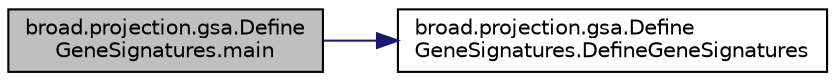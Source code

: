 digraph "broad.projection.gsa.DefineGeneSignatures.main"
{
  edge [fontname="Helvetica",fontsize="10",labelfontname="Helvetica",labelfontsize="10"];
  node [fontname="Helvetica",fontsize="10",shape=record];
  rankdir="LR";
  Node1 [label="broad.projection.gsa.Define\lGeneSignatures.main",height=0.2,width=0.4,color="black", fillcolor="grey75", style="filled" fontcolor="black"];
  Node1 -> Node2 [color="midnightblue",fontsize="10",style="solid",fontname="Helvetica"];
  Node2 [label="broad.projection.gsa.Define\lGeneSignatures.DefineGeneSignatures",height=0.2,width=0.4,color="black", fillcolor="white", style="filled",URL="$classbroad_1_1projection_1_1gsa_1_1_define_gene_signatures.html#a2ae5cd1717cf93f65098d908df611831"];
}
